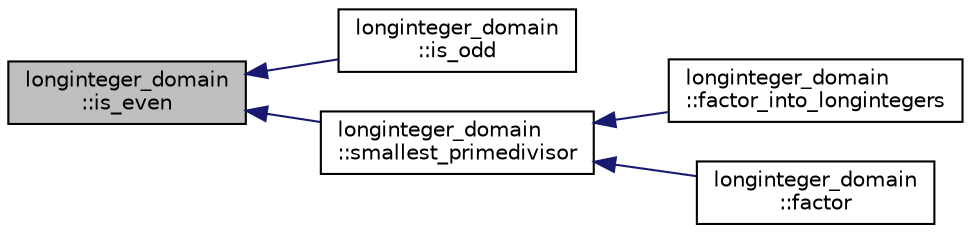 digraph "longinteger_domain::is_even"
{
  edge [fontname="Helvetica",fontsize="10",labelfontname="Helvetica",labelfontsize="10"];
  node [fontname="Helvetica",fontsize="10",shape=record];
  rankdir="LR";
  Node414 [label="longinteger_domain\l::is_even",height=0.2,width=0.4,color="black", fillcolor="grey75", style="filled", fontcolor="black"];
  Node414 -> Node415 [dir="back",color="midnightblue",fontsize="10",style="solid",fontname="Helvetica"];
  Node415 [label="longinteger_domain\l::is_odd",height=0.2,width=0.4,color="black", fillcolor="white", style="filled",URL="$d2/d7a/classlonginteger__domain.html#abd590f5ed3717eb81b5a8d9194f9edba"];
  Node414 -> Node416 [dir="back",color="midnightblue",fontsize="10",style="solid",fontname="Helvetica"];
  Node416 [label="longinteger_domain\l::smallest_primedivisor",height=0.2,width=0.4,color="black", fillcolor="white", style="filled",URL="$d2/d7a/classlonginteger__domain.html#a70d8dddc346b041c751a135e793a2689"];
  Node416 -> Node417 [dir="back",color="midnightblue",fontsize="10",style="solid",fontname="Helvetica"];
  Node417 [label="longinteger_domain\l::factor_into_longintegers",height=0.2,width=0.4,color="black", fillcolor="white", style="filled",URL="$d2/d7a/classlonginteger__domain.html#aba5c9b9b4a3286551fb3bc5e102e2b63"];
  Node416 -> Node418 [dir="back",color="midnightblue",fontsize="10",style="solid",fontname="Helvetica"];
  Node418 [label="longinteger_domain\l::factor",height=0.2,width=0.4,color="black", fillcolor="white", style="filled",URL="$d2/d7a/classlonginteger__domain.html#a2224c4efabb173607589de9b5d91cad0"];
}
